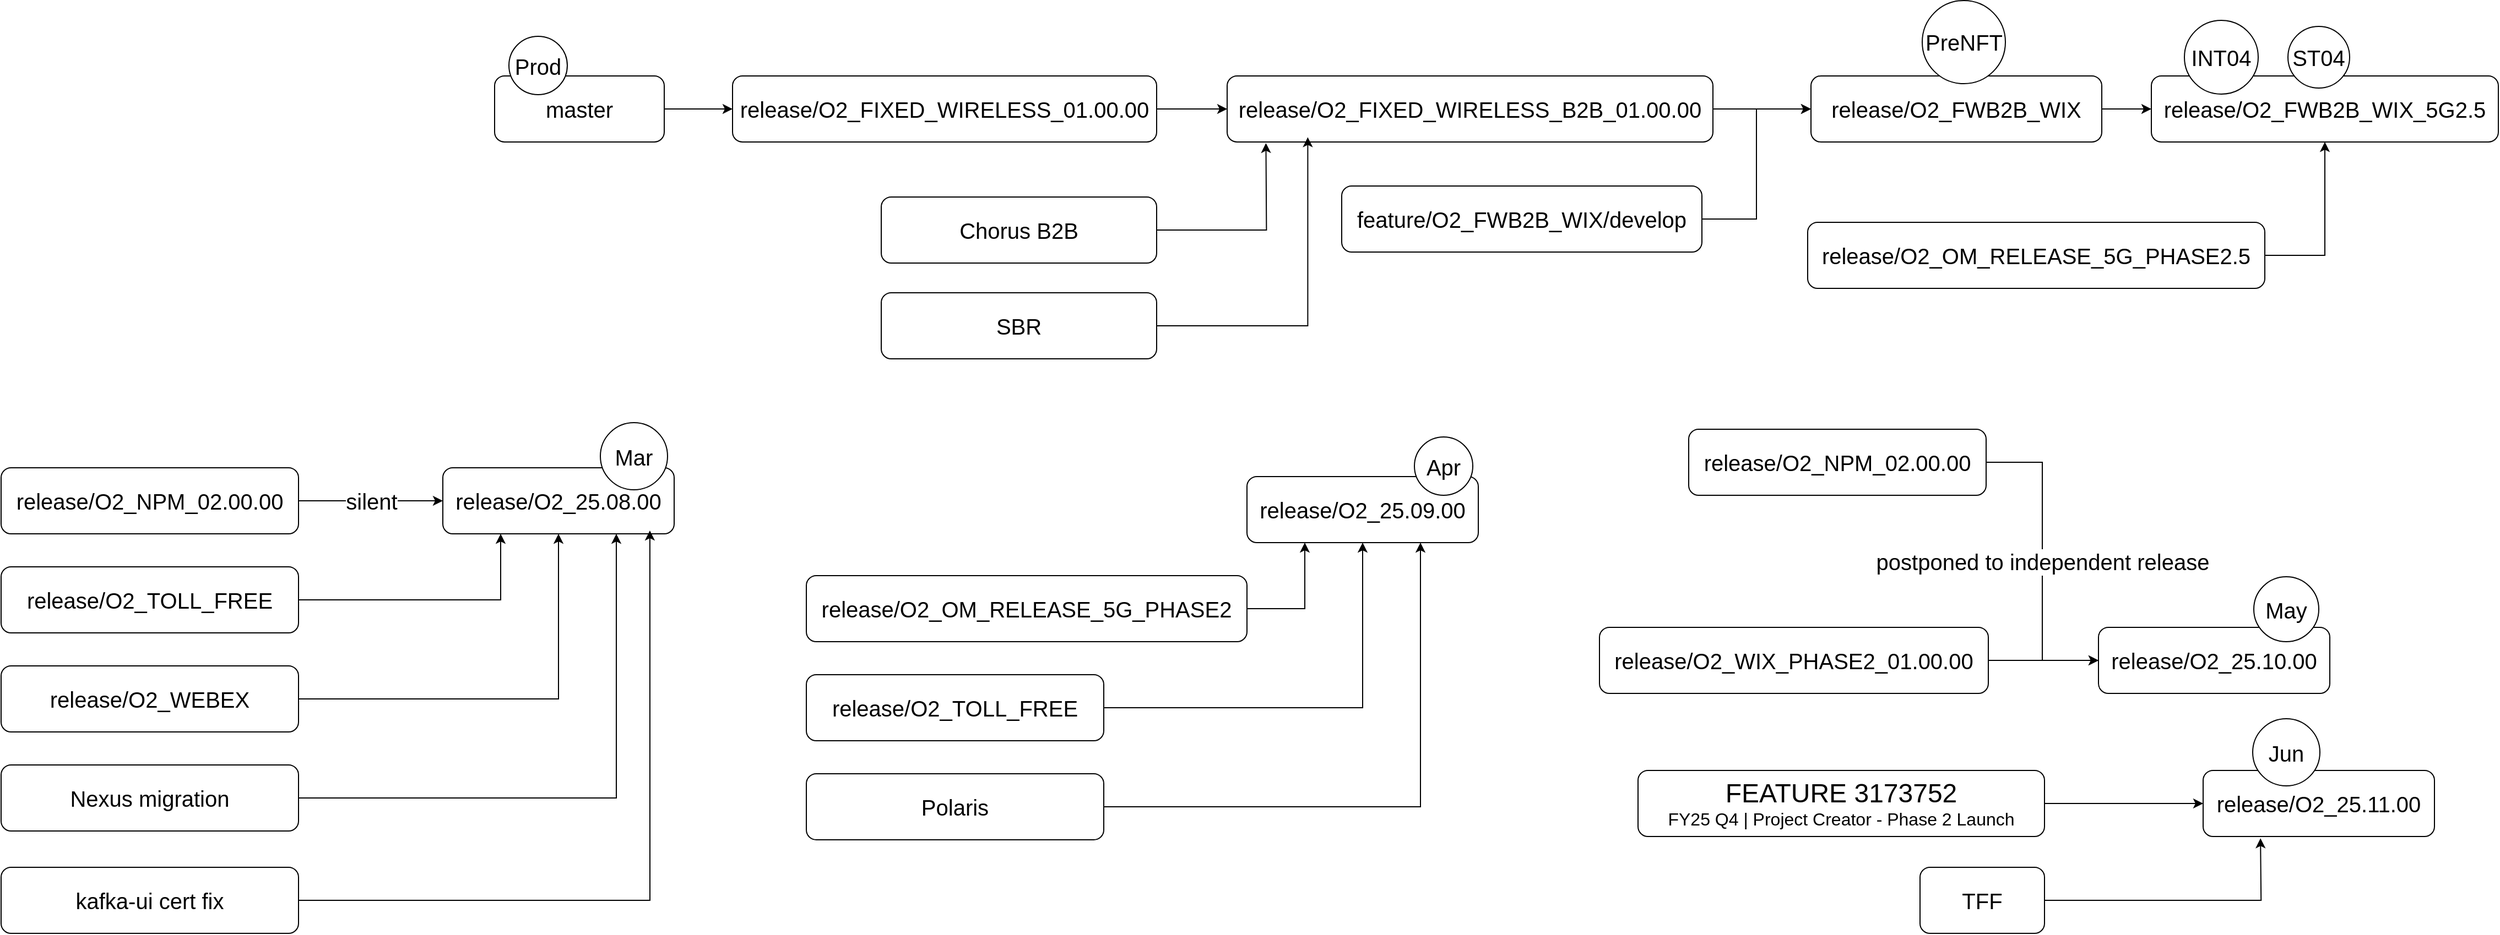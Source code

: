 <mxfile version="26.2.14">
  <diagram name="Page-1" id="lr-hnGKPuzz-Lm_wOjiD">
    <mxGraphModel dx="3225" dy="819" grid="0" gridSize="10" guides="1" tooltips="1" connect="1" arrows="1" fold="1" page="1" pageScale="1" pageWidth="827" pageHeight="1169" math="0" shadow="0">
      <root>
        <mxCell id="0" />
        <mxCell id="1" parent="0" />
        <mxCell id="PhlH9CoVb2udz1mGkR6u-64" style="edgeStyle=orthogonalEdgeStyle;rounded=0;orthogonalLoop=1;jettySize=auto;html=1;exitX=1;exitY=0.5;exitDx=0;exitDy=0;entryX=0;entryY=0.5;entryDx=0;entryDy=0;" parent="1" source="PhlH9CoVb2udz1mGkR6u-1" target="PhlH9CoVb2udz1mGkR6u-3" edge="1">
          <mxGeometry relative="1" as="geometry" />
        </mxCell>
        <mxCell id="PhlH9CoVb2udz1mGkR6u-1" value="release/O2_FIXED_WIRELESS_B2B_01.00.00" style="rounded=1;whiteSpace=wrap;html=1;fontSize=20;" parent="1" vertex="1">
          <mxGeometry x="146" y="270" width="441" height="60" as="geometry" />
        </mxCell>
        <mxCell id="PhlH9CoVb2udz1mGkR6u-10" style="edgeStyle=orthogonalEdgeStyle;rounded=0;orthogonalLoop=1;jettySize=auto;html=1;fontSize=20;exitX=1;exitY=0.5;exitDx=0;exitDy=0;entryX=0;entryY=0.5;entryDx=0;entryDy=0;" parent="1" source="PhlH9CoVb2udz1mGkR6u-2" target="PhlH9CoVb2udz1mGkR6u-1" edge="1">
          <mxGeometry relative="1" as="geometry">
            <mxPoint x="-77" y="337" as="sourcePoint" />
            <mxPoint x="-35" y="337" as="targetPoint" />
          </mxGeometry>
        </mxCell>
        <mxCell id="PhlH9CoVb2udz1mGkR6u-2" value="release/O2_FIXED_WIRELESS_01.00.00" style="rounded=1;whiteSpace=wrap;html=1;fontSize=20;" parent="1" vertex="1">
          <mxGeometry x="-303" y="270" width="385" height="60" as="geometry" />
        </mxCell>
        <mxCell id="PhlH9CoVb2udz1mGkR6u-12" style="edgeStyle=orthogonalEdgeStyle;rounded=0;orthogonalLoop=1;jettySize=auto;html=1;exitX=1;exitY=0.5;exitDx=0;exitDy=0;entryX=0;entryY=0.5;entryDx=0;entryDy=0;fontSize=20;" parent="1" source="PhlH9CoVb2udz1mGkR6u-3" target="PhlH9CoVb2udz1mGkR6u-5" edge="1">
          <mxGeometry relative="1" as="geometry" />
        </mxCell>
        <mxCell id="PhlH9CoVb2udz1mGkR6u-3" value="release/O2_FWB2B_WIX" style="rounded=1;whiteSpace=wrap;html=1;fontSize=20;" parent="1" vertex="1">
          <mxGeometry x="676" y="270" width="264" height="60" as="geometry" />
        </mxCell>
        <mxCell id="PhlH9CoVb2udz1mGkR6u-5" value="release/O2_FWB2B_WIX_5G2.5" style="rounded=1;whiteSpace=wrap;html=1;fontSize=20;" parent="1" vertex="1">
          <mxGeometry x="985" y="270" width="315" height="60" as="geometry" />
        </mxCell>
        <mxCell id="PhlH9CoVb2udz1mGkR6u-17" style="edgeStyle=orthogonalEdgeStyle;rounded=0;orthogonalLoop=1;jettySize=auto;html=1;exitX=1;exitY=0.5;exitDx=0;exitDy=0;fontSize=20;" parent="1" source="PhlH9CoVb2udz1mGkR6u-15" target="PhlH9CoVb2udz1mGkR6u-2" edge="1">
          <mxGeometry relative="1" as="geometry" />
        </mxCell>
        <mxCell id="PhlH9CoVb2udz1mGkR6u-15" value="master" style="rounded=1;whiteSpace=wrap;html=1;fontSize=20;" parent="1" vertex="1">
          <mxGeometry x="-519" y="270" width="154" height="60" as="geometry" />
        </mxCell>
        <mxCell id="PhlH9CoVb2udz1mGkR6u-22" style="edgeStyle=orthogonalEdgeStyle;rounded=0;orthogonalLoop=1;jettySize=auto;html=1;exitX=1;exitY=0.5;exitDx=0;exitDy=0;fontSize=20;" parent="1" source="PhlH9CoVb2udz1mGkR6u-20" target="PhlH9CoVb2udz1mGkR6u-21" edge="1">
          <mxGeometry relative="1" as="geometry" />
        </mxCell>
        <mxCell id="PhlH9CoVb2udz1mGkR6u-20" value="release/O2_WIX_PHASE2_01.00.00" style="rounded=1;whiteSpace=wrap;html=1;fontSize=20;" parent="1" vertex="1">
          <mxGeometry x="484" y="771" width="353" height="60" as="geometry" />
        </mxCell>
        <mxCell id="PhlH9CoVb2udz1mGkR6u-21" value="release/O2_25.10.00" style="rounded=1;whiteSpace=wrap;html=1;fontSize=20;" parent="1" vertex="1">
          <mxGeometry x="937" y="771" width="210" height="60" as="geometry" />
        </mxCell>
        <mxCell id="PhlH9CoVb2udz1mGkR6u-24" style="edgeStyle=orthogonalEdgeStyle;rounded=0;orthogonalLoop=1;jettySize=auto;html=1;exitX=1;exitY=0.5;exitDx=0;exitDy=0;entryX=0;entryY=0.5;entryDx=0;entryDy=0;fontSize=20;" parent="1" source="PhlH9CoVb2udz1mGkR6u-23" target="PhlH9CoVb2udz1mGkR6u-3" edge="1">
          <mxGeometry relative="1" as="geometry" />
        </mxCell>
        <mxCell id="PhlH9CoVb2udz1mGkR6u-23" value="feature/O2_FWB2B_WIX/develop" style="rounded=1;whiteSpace=wrap;html=1;fontSize=20;" parent="1" vertex="1">
          <mxGeometry x="250" y="370" width="327" height="60" as="geometry" />
        </mxCell>
        <mxCell id="PhlH9CoVb2udz1mGkR6u-25" value="release/O2_25.08.00" style="rounded=1;whiteSpace=wrap;html=1;fontSize=20;labelBackgroundColor=default;" parent="1" vertex="1">
          <mxGeometry x="-566" y="626" width="210" height="60" as="geometry" />
        </mxCell>
        <mxCell id="PhlH9CoVb2udz1mGkR6u-30" value="silent" style="edgeStyle=orthogonalEdgeStyle;rounded=0;orthogonalLoop=1;jettySize=auto;html=1;exitX=1;exitY=0.5;exitDx=0;exitDy=0;entryX=0;entryY=0.5;entryDx=0;entryDy=0;fontSize=20;" parent="1" source="PhlH9CoVb2udz1mGkR6u-26" target="PhlH9CoVb2udz1mGkR6u-25" edge="1">
          <mxGeometry relative="1" as="geometry" />
        </mxCell>
        <mxCell id="PhlH9CoVb2udz1mGkR6u-26" value="release/O2_NPM_02.00.00" style="rounded=1;whiteSpace=wrap;html=1;fontSize=20;" parent="1" vertex="1">
          <mxGeometry x="-967" y="626" width="270" height="60" as="geometry" />
        </mxCell>
        <mxCell id="PhlH9CoVb2udz1mGkR6u-31" style="edgeStyle=orthogonalEdgeStyle;rounded=0;orthogonalLoop=1;jettySize=auto;html=1;exitX=1;exitY=0.5;exitDx=0;exitDy=0;entryX=0.25;entryY=1;entryDx=0;entryDy=0;fontSize=20;" parent="1" source="PhlH9CoVb2udz1mGkR6u-27" target="PhlH9CoVb2udz1mGkR6u-25" edge="1">
          <mxGeometry relative="1" as="geometry" />
        </mxCell>
        <mxCell id="PhlH9CoVb2udz1mGkR6u-27" value="release/O2_TOLL_FREE" style="rounded=1;whiteSpace=wrap;html=1;fontSize=20;" parent="1" vertex="1">
          <mxGeometry x="-967" y="716" width="270" height="60" as="geometry" />
        </mxCell>
        <mxCell id="PhlH9CoVb2udz1mGkR6u-32" style="edgeStyle=orthogonalEdgeStyle;rounded=0;orthogonalLoop=1;jettySize=auto;html=1;exitX=1;exitY=0.5;exitDx=0;exitDy=0;entryX=0.5;entryY=1;entryDx=0;entryDy=0;fontSize=20;" parent="1" source="PhlH9CoVb2udz1mGkR6u-28" target="PhlH9CoVb2udz1mGkR6u-25" edge="1">
          <mxGeometry relative="1" as="geometry" />
        </mxCell>
        <mxCell id="PhlH9CoVb2udz1mGkR6u-28" value="release/O2_WEBEX" style="rounded=1;whiteSpace=wrap;html=1;fontSize=20;" parent="1" vertex="1">
          <mxGeometry x="-967" y="806" width="270" height="60" as="geometry" />
        </mxCell>
        <mxCell id="PhlH9CoVb2udz1mGkR6u-33" style="edgeStyle=orthogonalEdgeStyle;rounded=0;orthogonalLoop=1;jettySize=auto;html=1;exitX=1;exitY=0.5;exitDx=0;exitDy=0;entryX=0.75;entryY=1;entryDx=0;entryDy=0;fontSize=20;" parent="1" source="PhlH9CoVb2udz1mGkR6u-29" target="PhlH9CoVb2udz1mGkR6u-25" edge="1">
          <mxGeometry relative="1" as="geometry" />
        </mxCell>
        <mxCell id="PhlH9CoVb2udz1mGkR6u-34" value="release/O2_25.09.00" style="rounded=1;whiteSpace=wrap;html=1;fontSize=20;" parent="1" vertex="1">
          <mxGeometry x="164" y="634" width="210" height="60" as="geometry" />
        </mxCell>
        <mxCell id="PhlH9CoVb2udz1mGkR6u-29" value="Nexus migration" style="rounded=1;whiteSpace=wrap;html=1;fontSize=20;" parent="1" vertex="1">
          <mxGeometry x="-967" y="896" width="270" height="60" as="geometry" />
        </mxCell>
        <mxCell id="PhlH9CoVb2udz1mGkR6u-35" value="postponed to independent release" style="edgeStyle=orthogonalEdgeStyle;rounded=0;orthogonalLoop=1;jettySize=auto;html=1;exitX=1;exitY=0.5;exitDx=0;exitDy=0;entryX=0;entryY=0.5;entryDx=0;entryDy=0;fontSize=20;" parent="1" source="PhlH9CoVb2udz1mGkR6u-36" target="PhlH9CoVb2udz1mGkR6u-21" edge="1">
          <mxGeometry relative="1" as="geometry">
            <mxPoint x="655" y="677" as="targetPoint" />
          </mxGeometry>
        </mxCell>
        <mxCell id="PhlH9CoVb2udz1mGkR6u-36" value="release/O2_NPM_02.00.00" style="rounded=1;whiteSpace=wrap;html=1;fontSize=20;" parent="1" vertex="1">
          <mxGeometry x="565" y="591" width="270" height="60" as="geometry" />
        </mxCell>
        <mxCell id="PhlH9CoVb2udz1mGkR6u-37" style="edgeStyle=orthogonalEdgeStyle;rounded=0;orthogonalLoop=1;jettySize=auto;html=1;exitX=1;exitY=0.5;exitDx=0;exitDy=0;entryX=0.25;entryY=1;entryDx=0;entryDy=0;fontSize=20;" parent="1" source="PhlH9CoVb2udz1mGkR6u-38" target="PhlH9CoVb2udz1mGkR6u-34" edge="1">
          <mxGeometry relative="1" as="geometry" />
        </mxCell>
        <mxCell id="PhlH9CoVb2udz1mGkR6u-38" value="release/O2_OM_RELEASE_5G_PHASE2" style="rounded=1;whiteSpace=wrap;html=1;fontSize=20;" parent="1" vertex="1">
          <mxGeometry x="-236" y="724" width="400" height="60" as="geometry" />
        </mxCell>
        <mxCell id="PhlH9CoVb2udz1mGkR6u-39" style="edgeStyle=orthogonalEdgeStyle;rounded=0;orthogonalLoop=1;jettySize=auto;html=1;exitX=1;exitY=0.5;exitDx=0;exitDy=0;entryX=0.5;entryY=1;entryDx=0;entryDy=0;fontSize=20;" parent="1" source="PhlH9CoVb2udz1mGkR6u-40" target="PhlH9CoVb2udz1mGkR6u-34" edge="1">
          <mxGeometry relative="1" as="geometry" />
        </mxCell>
        <mxCell id="PhlH9CoVb2udz1mGkR6u-40" value="release/O2_TOLL_FREE" style="rounded=1;whiteSpace=wrap;html=1;fontSize=20;" parent="1" vertex="1">
          <mxGeometry x="-236" y="814" width="270" height="60" as="geometry" />
        </mxCell>
        <mxCell id="PhlH9CoVb2udz1mGkR6u-41" style="edgeStyle=orthogonalEdgeStyle;rounded=0;orthogonalLoop=1;jettySize=auto;html=1;exitX=1;exitY=0.5;exitDx=0;exitDy=0;entryX=0.75;entryY=1;entryDx=0;entryDy=0;fontSize=20;" parent="1" source="PhlH9CoVb2udz1mGkR6u-42" target="PhlH9CoVb2udz1mGkR6u-34" edge="1">
          <mxGeometry relative="1" as="geometry" />
        </mxCell>
        <mxCell id="PhlH9CoVb2udz1mGkR6u-42" value="Polaris" style="rounded=1;whiteSpace=wrap;html=1;fontSize=20;" parent="1" vertex="1">
          <mxGeometry x="-236" y="904" width="270" height="60" as="geometry" />
        </mxCell>
        <mxCell id="PhlH9CoVb2udz1mGkR6u-44" style="edgeStyle=orthogonalEdgeStyle;rounded=0;orthogonalLoop=1;jettySize=auto;html=1;exitX=1;exitY=0.5;exitDx=0;exitDy=0;entryX=0.5;entryY=1;entryDx=0;entryDy=0;fontSize=20;" parent="1" source="PhlH9CoVb2udz1mGkR6u-43" target="PhlH9CoVb2udz1mGkR6u-5" edge="1">
          <mxGeometry relative="1" as="geometry" />
        </mxCell>
        <mxCell id="PhlH9CoVb2udz1mGkR6u-43" value="release/O2_OM_RELEASE_5G_PHASE2.5" style="rounded=1;whiteSpace=wrap;html=1;fontSize=20;" parent="1" vertex="1">
          <mxGeometry x="673" y="403" width="415" height="60" as="geometry" />
        </mxCell>
        <mxCell id="PhlH9CoVb2udz1mGkR6u-63" style="edgeStyle=orthogonalEdgeStyle;rounded=0;orthogonalLoop=1;jettySize=auto;html=1;exitX=1;exitY=0.5;exitDx=0;exitDy=0;" parent="1" source="PhlH9CoVb2udz1mGkR6u-45" edge="1">
          <mxGeometry relative="1" as="geometry">
            <mxPoint x="181.211" y="330.947" as="targetPoint" />
          </mxGeometry>
        </mxCell>
        <mxCell id="PhlH9CoVb2udz1mGkR6u-45" value="Chorus B2B" style="rounded=1;whiteSpace=wrap;html=1;fontSize=20;" parent="1" vertex="1">
          <mxGeometry x="-168" y="380" width="250" height="60" as="geometry" />
        </mxCell>
        <mxCell id="PhlH9CoVb2udz1mGkR6u-51" style="edgeStyle=orthogonalEdgeStyle;rounded=0;orthogonalLoop=1;jettySize=auto;html=1;exitX=1;exitY=0.5;exitDx=0;exitDy=0;entryX=0.166;entryY=0.928;entryDx=0;entryDy=0;entryPerimeter=0;fontSize=20;" parent="1" source="PhlH9CoVb2udz1mGkR6u-50" target="PhlH9CoVb2udz1mGkR6u-1" edge="1">
          <mxGeometry relative="1" as="geometry">
            <mxPoint x="15.274" y="365.98" as="targetPoint" />
          </mxGeometry>
        </mxCell>
        <mxCell id="PhlH9CoVb2udz1mGkR6u-50" value="SBR" style="rounded=1;whiteSpace=wrap;html=1;fontSize=20;" parent="1" vertex="1">
          <mxGeometry x="-168" y="467" width="250" height="60" as="geometry" />
        </mxCell>
        <mxCell id="PhlH9CoVb2udz1mGkR6u-52" value="Mar" style="ellipse;whiteSpace=wrap;html=1;aspect=fixed;fontSize=20;" parent="1" vertex="1">
          <mxGeometry x="-423" y="585" width="61" height="61" as="geometry" />
        </mxCell>
        <mxCell id="PhlH9CoVb2udz1mGkR6u-53" value="Apr" style="ellipse;whiteSpace=wrap;html=1;aspect=fixed;fontSize=20;" parent="1" vertex="1">
          <mxGeometry x="316" y="598" width="53" height="53" as="geometry" />
        </mxCell>
        <mxCell id="PhlH9CoVb2udz1mGkR6u-54" value="May" style="ellipse;whiteSpace=wrap;html=1;aspect=fixed;fontSize=20;" parent="1" vertex="1">
          <mxGeometry x="1078" y="725" width="59" height="59" as="geometry" />
        </mxCell>
        <mxCell id="PhlH9CoVb2udz1mGkR6u-55" value="release/O2_25.11.00" style="rounded=1;whiteSpace=wrap;html=1;fontSize=20;" parent="1" vertex="1">
          <mxGeometry x="1032" y="901" width="210" height="60" as="geometry" />
        </mxCell>
        <mxCell id="PhlH9CoVb2udz1mGkR6u-56" value="Jun" style="ellipse;whiteSpace=wrap;html=1;aspect=fixed;fontSize=20;" parent="1" vertex="1">
          <mxGeometry x="1077" y="854" width="61" height="61" as="geometry" />
        </mxCell>
        <mxCell id="PhlH9CoVb2udz1mGkR6u-57" value="PreNFT" style="ellipse;whiteSpace=wrap;html=1;aspect=fixed;fontSize=20;" parent="1" vertex="1">
          <mxGeometry x="777" y="201.5" width="75.5" height="75.5" as="geometry" />
        </mxCell>
        <mxCell id="PhlH9CoVb2udz1mGkR6u-58" value="INT04" style="ellipse;whiteSpace=wrap;html=1;aspect=fixed;fontSize=20;" parent="1" vertex="1">
          <mxGeometry x="1015" y="219.5" width="67" height="67" as="geometry" />
        </mxCell>
        <mxCell id="PhlH9CoVb2udz1mGkR6u-59" value="Prod" style="ellipse;whiteSpace=wrap;html=1;aspect=fixed;fontSize=20;" parent="1" vertex="1">
          <mxGeometry x="-506" y="234" width="53" height="53" as="geometry" />
        </mxCell>
        <mxCell id="PhlH9CoVb2udz1mGkR6u-60" value="ST04" style="ellipse;whiteSpace=wrap;html=1;aspect=fixed;fontSize=20;" parent="1" vertex="1">
          <mxGeometry x="1109" y="225" width="56" height="56" as="geometry" />
        </mxCell>
        <mxCell id="PhlH9CoVb2udz1mGkR6u-61" value="kafka-ui cert fix" style="rounded=1;whiteSpace=wrap;html=1;fontSize=20;" parent="1" vertex="1">
          <mxGeometry x="-967" y="989" width="270" height="60" as="geometry" />
        </mxCell>
        <mxCell id="PhlH9CoVb2udz1mGkR6u-62" style="edgeStyle=orthogonalEdgeStyle;rounded=0;orthogonalLoop=1;jettySize=auto;html=1;exitX=1;exitY=0.5;exitDx=0;exitDy=0;entryX=0.895;entryY=0.95;entryDx=0;entryDy=0;entryPerimeter=0;fontSize=20;" parent="1" source="PhlH9CoVb2udz1mGkR6u-61" target="PhlH9CoVb2udz1mGkR6u-25" edge="1">
          <mxGeometry relative="1" as="geometry" />
        </mxCell>
        <mxCell id="phc8ArdFrZL1-UtjKnC6-8" style="edgeStyle=orthogonalEdgeStyle;rounded=0;orthogonalLoop=1;jettySize=auto;html=1;exitX=1;exitY=0.5;exitDx=0;exitDy=0;" parent="1" source="phc8ArdFrZL1-UtjKnC6-6" edge="1">
          <mxGeometry relative="1" as="geometry">
            <mxPoint x="1084.059" y="962.647" as="targetPoint" />
          </mxGeometry>
        </mxCell>
        <mxCell id="phc8ArdFrZL1-UtjKnC6-6" value="TFF" style="rounded=1;whiteSpace=wrap;html=1;fontSize=20;" parent="1" vertex="1">
          <mxGeometry x="775" y="989" width="113" height="60" as="geometry" />
        </mxCell>
        <mxCell id="kNnvcmFSRjBQkrbLPZgP-3" style="edgeStyle=orthogonalEdgeStyle;rounded=0;orthogonalLoop=1;jettySize=auto;html=1;exitX=1;exitY=0.5;exitDx=0;exitDy=0;entryX=0;entryY=0.5;entryDx=0;entryDy=0;" edge="1" parent="1" source="kNnvcmFSRjBQkrbLPZgP-2" target="PhlH9CoVb2udz1mGkR6u-55">
          <mxGeometry relative="1" as="geometry" />
        </mxCell>
        <mxCell id="kNnvcmFSRjBQkrbLPZgP-2" value="&lt;div&gt;&lt;font style=&quot;font-size: 24px;&quot;&gt;FEATURE 3173752&lt;/font&gt;&lt;/div&gt;&lt;div&gt;&lt;font size=&quot;3&quot;&gt;FY25 Q4 | Project Creator - Phase 2 Launch&lt;/font&gt;&lt;/div&gt;" style="rounded=1;whiteSpace=wrap;html=1;" vertex="1" parent="1">
          <mxGeometry x="519" y="901" width="369" height="60" as="geometry" />
        </mxCell>
      </root>
    </mxGraphModel>
  </diagram>
</mxfile>
